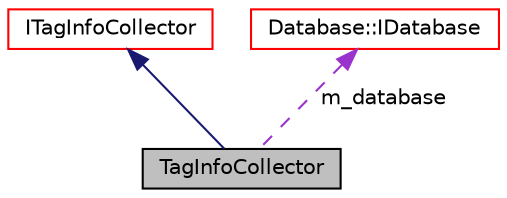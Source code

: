 digraph "TagInfoCollector"
{
 // LATEX_PDF_SIZE
  edge [fontname="Helvetica",fontsize="10",labelfontname="Helvetica",labelfontsize="10"];
  node [fontname="Helvetica",fontsize="10",shape=record];
  Node1 [label="TagInfoCollector",height=0.2,width=0.4,color="black", fillcolor="grey75", style="filled", fontcolor="black",tooltip=" "];
  Node2 -> Node1 [dir="back",color="midnightblue",fontsize="10",style="solid",fontname="Helvetica"];
  Node2 [label="ITagInfoCollector",height=0.2,width=0.4,color="red", fillcolor="white", style="filled",URL="$struct_i_tag_info_collector.html",tooltip=" "];
  Node4 -> Node1 [dir="back",color="darkorchid3",fontsize="10",style="dashed",label=" m_database" ,fontname="Helvetica"];
  Node4 [label="Database::IDatabase",height=0.2,width=0.4,color="red", fillcolor="white", style="filled",URL="$struct_database_1_1_i_database.html",tooltip=" "];
}
